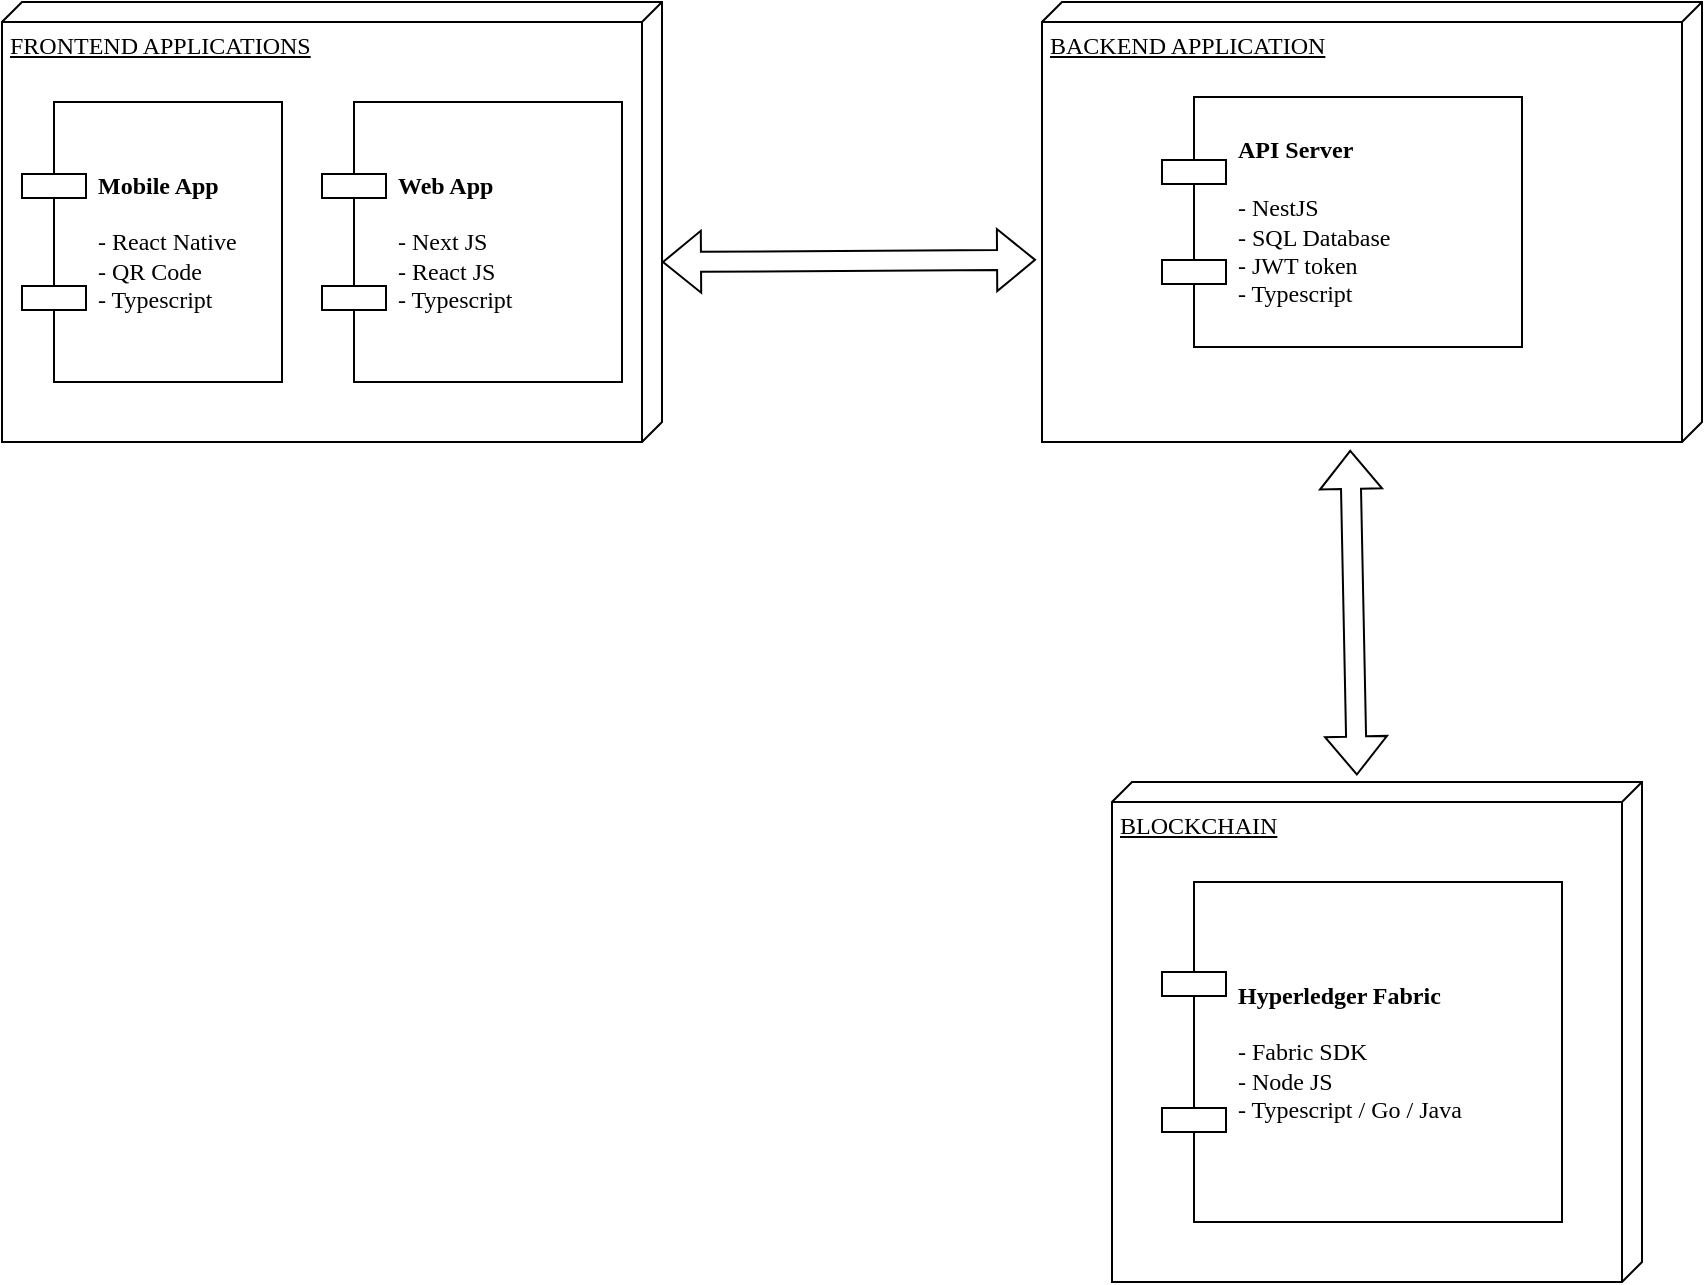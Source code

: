 <mxfile version="25.0.3">
  <diagram name="Page-1" id="5f0bae14-7c28-e335-631c-24af17079c00">
    <mxGraphModel dx="1434" dy="801" grid="1" gridSize="10" guides="1" tooltips="1" connect="1" arrows="1" fold="1" page="1" pageScale="1" pageWidth="1100" pageHeight="850" background="none" math="0" shadow="0">
      <root>
        <mxCell id="0" />
        <mxCell id="1" parent="0" />
        <mxCell id="39150e848f15840c-1" value="FRONTEND APPLICATIONS" style="verticalAlign=top;align=left;spacingTop=8;spacingLeft=2;spacingRight=12;shape=cube;size=10;direction=south;fontStyle=4;html=1;rounded=0;shadow=0;comic=0;labelBackgroundColor=none;strokeWidth=1;fontFamily=Verdana;fontSize=12" parent="1" vertex="1">
          <mxGeometry x="60" y="70" width="330" height="220" as="geometry" />
        </mxCell>
        <mxCell id="39150e848f15840c-2" value="BACKEND APPLICATION" style="verticalAlign=top;align=left;spacingTop=8;spacingLeft=2;spacingRight=12;shape=cube;size=10;direction=south;fontStyle=4;html=1;rounded=0;shadow=0;comic=0;labelBackgroundColor=none;strokeWidth=1;fontFamily=Verdana;fontSize=12" parent="1" vertex="1">
          <mxGeometry x="580" y="70" width="330" height="220" as="geometry" />
        </mxCell>
        <mxCell id="39150e848f15840c-3" value="BLOCKCHAIN" style="verticalAlign=top;align=left;spacingTop=8;spacingLeft=2;spacingRight=12;shape=cube;size=10;direction=south;fontStyle=4;html=1;rounded=0;shadow=0;comic=0;labelBackgroundColor=none;strokeWidth=1;fontFamily=Verdana;fontSize=12" parent="1" vertex="1">
          <mxGeometry x="615" y="460" width="265" height="250" as="geometry" />
        </mxCell>
        <mxCell id="39150e848f15840c-5" value="&lt;b&gt;Mobile App&lt;br&gt;&lt;/b&gt;&lt;br&gt;- React Native&lt;br&gt;- QR Code&lt;div&gt;- Typescript&lt;/div&gt;" style="shape=component;align=left;spacingLeft=36;rounded=0;shadow=0;comic=0;labelBackgroundColor=none;strokeWidth=1;fontFamily=Verdana;fontSize=12;html=1;" parent="1" vertex="1">
          <mxGeometry x="70" y="120" width="130" height="140" as="geometry" />
        </mxCell>
        <mxCell id="39150e848f15840c-7" value="&lt;b&gt;API Server&lt;/b&gt;&lt;div&gt;&lt;br&gt;&lt;/div&gt;&lt;div&gt;- NestJS&lt;/div&gt;&lt;div&gt;- SQL Database&lt;/div&gt;&lt;div&gt;- JWT token&lt;br&gt;- Typescript&lt;/div&gt;" style="shape=component;align=left;spacingLeft=36;rounded=0;shadow=0;comic=0;labelBackgroundColor=none;strokeWidth=1;fontFamily=Verdana;fontSize=12;html=1;" parent="1" vertex="1">
          <mxGeometry x="640" y="117.5" width="180" height="125" as="geometry" />
        </mxCell>
        <mxCell id="39150e848f15840c-10" value="&lt;b&gt;Hyperledger Fabric&lt;/b&gt;&lt;div&gt;&lt;br&gt;- Fabric SDK&lt;br&gt;- Node JS&lt;/div&gt;&lt;div&gt;- Typescript / Go / Java&lt;/div&gt;" style="shape=component;align=left;spacingLeft=36;rounded=0;shadow=0;comic=0;labelBackgroundColor=none;strokeWidth=1;fontFamily=Verdana;fontSize=12;html=1;" parent="1" vertex="1">
          <mxGeometry x="640" y="510" width="200" height="170" as="geometry" />
        </mxCell>
        <mxCell id="ugw1oBv3RRs2dKeh1vcj-1" value="&lt;b&gt;Web App&lt;br&gt;&lt;/b&gt;&lt;br&gt;- Next JS&lt;div&gt;- React JS&lt;br&gt;&lt;/div&gt;&lt;div&gt;- Typescript&lt;/div&gt;" style="shape=component;align=left;spacingLeft=36;rounded=0;shadow=0;comic=0;labelBackgroundColor=none;strokeWidth=1;fontFamily=Verdana;fontSize=12;html=1;" vertex="1" parent="1">
          <mxGeometry x="220" y="120" width="150" height="140" as="geometry" />
        </mxCell>
        <mxCell id="ugw1oBv3RRs2dKeh1vcj-5" value="" style="shape=flexArrow;endArrow=classic;startArrow=classic;html=1;rounded=0;entryX=1.018;entryY=0.533;entryDx=0;entryDy=0;entryPerimeter=0;exitX=-0.013;exitY=0.538;exitDx=0;exitDy=0;exitPerimeter=0;" edge="1" parent="1" source="39150e848f15840c-3" target="39150e848f15840c-2">
          <mxGeometry width="100" height="100" relative="1" as="geometry">
            <mxPoint x="680" y="425" as="sourcePoint" />
            <mxPoint x="780" y="325" as="targetPoint" />
          </mxGeometry>
        </mxCell>
        <mxCell id="ugw1oBv3RRs2dKeh1vcj-7" value="" style="shape=flexArrow;endArrow=classic;startArrow=classic;html=1;rounded=0;entryX=0.586;entryY=1.009;entryDx=0;entryDy=0;entryPerimeter=0;" edge="1" parent="1" target="39150e848f15840c-2">
          <mxGeometry width="100" height="100" relative="1" as="geometry">
            <mxPoint x="390" y="200" as="sourcePoint" />
            <mxPoint x="490" y="100" as="targetPoint" />
          </mxGeometry>
        </mxCell>
      </root>
    </mxGraphModel>
  </diagram>
</mxfile>
